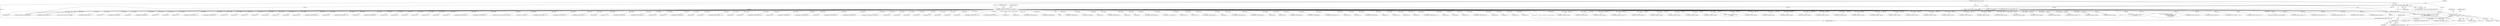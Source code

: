 digraph "0_tcpdump_289c672020280529fd382f3502efab7100d638ec@pointer" {
"1000952" [label="(Call,obj_tptr+20)"];
"1000939" [label="(Call,ip6addr_string(ndo, obj_tptr))"];
"1000143" [label="(MethodParameterIn,netdissect_options *ndo)"];
"1000312" [label="(Call,obj_tptr=tptr+sizeof(struct rsvp_object_header))"];
"1000182" [label="(Call,(const struct rsvp_object_header *)tptr)"];
"1000146" [label="(MethodParameterIn,const u_char *tptr)"];
"1001105" [label="(Call,obj_tptr + 4)"];
"1001829" [label="(Call,EXTRACT_32BITS(obj_tptr+4))"];
"1003213" [label="(Call,EXTRACT_32BITS(obj_tptr+4))"];
"1000941" [label="(Identifier,obj_tptr)"];
"1001141" [label="(Call,obj_tptr+8)"];
"1002723" [label="(Call,obj_tptr+=8)"];
"1000532" [label="(Call,ipaddr_string(ndo, obj_tptr))"];
"1000577" [label="(Call,ipaddr_string(ndo, obj_tptr + 8))"];
"1000909" [label="(Call,ip6addr_string(ndo, obj_tptr))"];
"1001998" [label="(Call,EXTRACT_32BITS(obj_tptr))"];
"1002618" [label="(Call,EXTRACT_32BITS(obj_tptr))"];
"1001219" [label="(Call,EXTRACT_16BITS(obj_tptr + 4))"];
"1001012" [label="(Call,ipaddr_string(ndo, obj_tptr))"];
"1002046" [label="(Call,obj_tptr+=4)"];
"1003357" [label="(Call,tptr + sizeof(struct rsvp_object_header))"];
"1001321" [label="(Call,obj_tptr + 1)"];
"1002353" [label="(Call,ipaddr_string(ndo, obj_tptr+8))"];
"1000793" [label="(Call,EXTRACT_32BITS(obj_tptr))"];
"1000944" [label="(Call,obj_tptr+18)"];
"1000180" [label="(Call,rsvp_obj_header = (const struct rsvp_object_header *)tptr)"];
"1002940" [label="(Call,obj_tptr + 1)"];
"1001847" [label="(Call,obj_tptr + 12)"];
"1001843" [label="(Call,obj_tptr+8)"];
"1002312" [label="(Call,ipaddr_string(ndo, obj_tptr))"];
"1002817" [label="(Call,obj_tptr+2)"];
"1001176" [label="(Call,EXTRACT_16BITS(obj_tptr + 2))"];
"1001275" [label="(Call,obj_tptr+1)"];
"1001644" [label="(Call,obj_tptr+2)"];
"1001023" [label="(Call,ipaddr_string(ndo, obj_tptr+8))"];
"1001788" [label="(Call,ip6addr_string(ndo, obj_tptr + 4))"];
"1000953" [label="(Identifier,obj_tptr)"];
"1001127" [label="(Call,obj_tptr + 6)"];
"1001126" [label="(Call,EXTRACT_16BITS(obj_tptr + 6))"];
"1003339" [label="(Call,print_unknown_data(ndo, obj_tptr, \"\n\t    \", obj_tlen))"];
"1001957" [label="(Call,ip6addr_string(ndo, obj_tptr))"];
"1002269" [label="(Call,ip6addr_string(ndo, obj_tptr))"];
"1001410" [label="(Call,obj_tptr+6)"];
"1001472" [label="(Call,obj_tptr + 4)"];
"1000945" [label="(Identifier,obj_tptr)"];
"1001207" [label="(Call,obj_tptr+4)"];
"1001283" [label="(Call,obj_tptr+2)"];
"1001790" [label="(Call,obj_tptr + 4)"];
"1001375" [label="(Call,obj_tptr+6)"];
"1001286" [label="(Call,EXTRACT_16BITS(obj_tptr + 2))"];
"1000642" [label="(Call,ip6addr_string(ndo, obj_tptr))"];
"1002379" [label="(Call,(const struct rsvp_obj_frr_t *)obj_tptr)"];
"1000408" [label="(Call,ip6addr_string(ndo, obj_tptr))"];
"1002939" [label="(Call,EXTRACT_24BITS(obj_tptr + 1))"];
"1001065" [label="(Call,obj_tptr + 2)"];
"1001699" [label="(Call,EXTRACT_16BITS(obj_tptr))"];
"1001403" [label="(Call,ipaddr_string(ndo, obj_tptr+2))"];
"1002884" [label="(Call,print_unknown_data(ndo, obj_tptr + 2, \"\n\t\t\", *(obj_tptr + 1) - 2))"];
"1000361" [label="(Call,ipaddr_string(ndo, obj_tptr))"];
"1001190" [label="(Call,obj_tptr+4)"];
"1003172" [label="(Call,EXTRACT_16BITS(obj_tptr))"];
"1001094" [label="(Call,obj_tptr + 2)"];
"1000954" [label="(Literal,20)"];
"1003355" [label="(Call,print_unknown_data(ndo, tptr + sizeof(struct rsvp_object_header), \"\n\t    \", /* FIXME indentation */\n                               rsvp_obj_len - sizeof(struct rsvp_object_header)))"];
"1000143" [label="(MethodParameterIn,netdissect_options *ndo)"];
"1002756" [label="(Call,ip6addr_string(ndo, obj_tptr))"];
"1001460" [label="(Call,obj_tptr+3)"];
"1003218" [label="(Call,obj_tptr + 8)"];
"1000939" [label="(Call,ip6addr_string(ndo, obj_tptr))"];
"1001093" [label="(Call,EXTRACT_16BITS(obj_tptr + 2))"];
"1001842" [label="(Call,EXTRACT_32BITS(obj_tptr+8))"];
"1001287" [label="(Call,obj_tptr + 2)"];
"1000940" [label="(Identifier,ndo)"];
"1002209" [label="(Call,ip6addr_string(ndo, obj_tptr))"];
"1001636" [label="(Call,obj_tptr+1)"];
"1001869" [label="(Call,obj_tptr + 4)"];
"1001769" [label="(Call,obj_tptr + 4)"];
"1003288" [label="(Call,ipaddr_string(ndo, obj_tptr))"];
"1002946" [label="(Call,obj_tptr+=4)"];
"1000461" [label="(Call,ip6addr_string(ndo, obj_tptr))"];
"1001417" [label="(Call,obj_tptr + 7)"];
"1003224" [label="(Call,obj_tptr+=12)"];
"1001120" [label="(Call,EXTRACT_16BITS(obj_tptr+4))"];
"1003087" [label="(Call,signature_verify(ndo, pptr, plen,\n                                            obj_ptr.rsvp_obj_integrity->digest,\n                                            rsvp_clear_checksum,\n                                            rsvp_com_header))"];
"1001071" [label="(Call,obj_tptr+=4)"];
"1003217" [label="(Call,EXTRACT_32BITS(obj_tptr + 8))"];
"1001220" [label="(Call,obj_tptr + 4)"];
"1000768" [label="(Call,EXTRACT_32BITS(obj_tptr))"];
"1001293" [label="(Call,obj_tptr+=4)"];
"1002280" [label="(Call,ip6addr_string(ndo, obj_tptr+20))"];
"1003232" [label="(Call,obj_tptr+=4)"];
"1002649" [label="(Call,obj_tptr+5)"];
"1002239" [label="(Call,ipaddr_string(ndo, obj_tptr))"];
"1002739" [label="(Call,obj_tptr+17)"];
"1000679" [label="(Call,ipaddr_string(ndo, obj_tptr))"];
"1003398" [label="(MethodReturn,RET)"];
"1001154" [label="(Call,obj_tptr+=12)"];
"1001585" [label="(Call,obj_tptr+3)"];
"1000540" [label="(Call,ipaddr_string(ndo, obj_tptr + 8))"];
"1000938" [label="(Block,)"];
"1002042" [label="(Call,obj_tptr + 2)"];
"1000314" [label="(Call,tptr+sizeof(struct rsvp_object_header))"];
"1002179" [label="(Call,ip6addr_string(ndo, obj_tptr))"];
"1001206" [label="(Call,EXTRACT_16BITS(obj_tptr+4))"];
"1002584" [label="(Call,ipaddr_string(ndo, obj_tptr))"];
"1002342" [label="(Call,ipaddr_string(ndo, obj_tptr))"];
"1001836" [label="(Call,EXTRACT_32BITS(obj_tptr+4))"];
"1000982" [label="(Call,ipaddr_string(ndo, obj_tptr))"];
"1000312" [label="(Call,obj_tptr=tptr+sizeof(struct rsvp_object_header))"];
"1002995" [label="(Call,(const struct rsvp_obj_integrity_t *)obj_tptr)"];
"1001481" [label="(Call,obj_tptr+=*(obj_tptr+1))"];
"1001846" [label="(Call,EXTRACT_32BITS(obj_tptr + 12))"];
"1001064" [label="(Call,EXTRACT_16BITS(obj_tptr + 2))"];
"1002041" [label="(Call,EXTRACT_16BITS(obj_tptr + 2))"];
"1000879" [label="(Call,ipaddr_string(ndo, obj_tptr))"];
"1001468" [label="(Call,obj_tptr+3)"];
"1001615" [label="(Call,obj_tptr + 4 + i)"];
"1002828" [label="(Call,EXTRACT_16BITS(obj_tptr))"];
"1000950" [label="(Call,ip6addr_string(ndo, obj_tptr+20))"];
"1000841" [label="(Call,EXTRACT_24BITS(obj_tptr+1))"];
"1002557" [label="(Call,obj_tptr+=16)"];
"1000569" [label="(Call,ipaddr_string(ndo, obj_tptr))"];
"1001648" [label="(Call,obj_tptr + 2)"];
"1003366" [label="(Call,tptr+=rsvp_obj_len)"];
"1000956" [label="(Call,obj_tptr + 38)"];
"1000744" [label="(Call,EXTRACT_32BITS(obj_tptr))"];
"1001656" [label="(Call,obj_tptr+3)"];
"1002149" [label="(Call,ipaddr_string(ndo, obj_tptr))"];
"1000146" [label="(MethodParameterIn,const u_char *tptr)"];
"1001484" [label="(Call,obj_tptr+1)"];
"1001146" [label="(Call,EXTRACT_16BITS(obj_tptr + 10))"];
"1001837" [label="(Call,obj_tptr+4)"];
"1001405" [label="(Call,obj_tptr+2)"];
"1002744" [label="(Call,EXTRACT_16BITS(obj_tptr+18))"];
"1000319" [label="(Identifier,obj_tlen)"];
"1000850" [label="(Call,obj_tptr+=4)"];
"1001514" [label="(Call,EXTRACT_32BITS(obj_tptr))"];
"1001612" [label="(Call,safeputchar(ndo, *(obj_tptr + 4 + i)))"];
"1003313" [label="(Call,ip6addr_string(ndo, obj_tptr))"];
"1001140" [label="(Call,EXTRACT_16BITS(obj_tptr+8))"];
"1001270" [label="(Call,obj_tptr+1)"];
"1001282" [label="(Call,EXTRACT_16BITS(obj_tptr+2))"];
"1000469" [label="(Call,ip6addr_string(ndo, obj_tptr + 20))"];
"1002654" [label="(Call,EXTRACT_16BITS(obj_tptr+6))"];
"1002473" [label="(Call,obj_tptr+=sizeof(struct rsvp_obj_frr_t))"];
"1002745" [label="(Call,obj_tptr+18)"];
"1002105" [label="(Call,rsvp_intserv_print(ndo, obj_tptr, obj_tlen))"];
"1001446" [label="(Call,obj_tptr+2)"];
"1003214" [label="(Call,obj_tptr+4)"];
"1001664" [label="(Call,obj_tptr+3)"];
"1002793" [label="(Call,obj_tptr+=20)"];
"1001197" [label="(Call,obj_tptr+8)"];
"1000313" [label="(Identifier,obj_tptr)"];
"1000842" [label="(Call,obj_tptr+1)"];
"1000182" [label="(Call,(const struct rsvp_object_header *)tptr)"];
"1002587" [label="(Call,ipaddr_string(ndo, obj_tptr + 4))"];
"1001478" [label="(Call,obj_tptr+1)"];
"1000952" [label="(Call,obj_tptr+20)"];
"1001868" [label="(Call,EXTRACT_32BITS(obj_tptr + 4))"];
"1000955" [label="(Call,EXTRACT_16BITS(obj_tptr + 38))"];
"1001471" [label="(Call,EXTRACT_32BITS(obj_tptr + 4))"];
"1001177" [label="(Call,obj_tptr + 2)"];
"1002666" [label="(Call,ipaddr_string(ndo, obj_tptr))"];
"1001121" [label="(Call,obj_tptr+4)"];
"1001189" [label="(Call,EXTRACT_32BITS(obj_tptr+4))"];
"1001552" [label="(Call,EXTRACT_32BITS(obj_tptr))"];
"1000174" [label="(Block,)"];
"1003143" [label="(Call,EXTRACT_32BITS(obj_tptr))"];
"1001882" [label="(Call,obj_tptr+=subobj_len)"];
"1001921" [label="(Call,ipaddr_string(ndo, obj_tptr))"];
"1000943" [label="(Call,EXTRACT_16BITS(obj_tptr+18))"];
"1002655" [label="(Call,obj_tptr+6)"];
"1000497" [label="(Call,EXTRACT_32BITS(obj_tptr))"];
"1001830" [label="(Call,obj_tptr+4)"];
"1001451" [label="(Call,obj_tptr+2)"];
"1000184" [label="(Identifier,tptr)"];
"1001767" [label="(Call,ipaddr_string(ndo, obj_tptr + 4))"];
"1000962" [label="(Call,obj_tptr+=40)"];
"1000707" [label="(Call,ip6addr_string(ndo, obj_tptr))"];
"1001196" [label="(Call,EXTRACT_32BITS(obj_tptr+8))"];
"1001659" [label="(Call,obj_tptr+=4+*(obj_tptr+3))"];
"1001231" [label="(Call,obj_tptr+=12)"];
"1000614" [label="(Call,ipaddr_string(ndo, obj_tptr))"];
"1001147" [label="(Call,obj_tptr + 10)"];
"1002816" [label="(Call,EXTRACT_16BITS(obj_tptr+2))"];
"1000504" [label="(Call,ip6addr_string(ndo, obj_tptr + 8))"];
"1000952" -> "1000950"  [label="AST: "];
"1000952" -> "1000954"  [label="CFG: "];
"1000953" -> "1000952"  [label="AST: "];
"1000954" -> "1000952"  [label="AST: "];
"1000950" -> "1000952"  [label="CFG: "];
"1000939" -> "1000952"  [label="DDG: obj_tptr"];
"1000939" -> "1000938"  [label="AST: "];
"1000939" -> "1000941"  [label="CFG: "];
"1000940" -> "1000939"  [label="AST: "];
"1000941" -> "1000939"  [label="AST: "];
"1000945" -> "1000939"  [label="CFG: "];
"1000939" -> "1003398"  [label="DDG: ip6addr_string(ndo, obj_tptr)"];
"1000143" -> "1000939"  [label="DDG: ndo"];
"1000312" -> "1000939"  [label="DDG: obj_tptr"];
"1000939" -> "1000943"  [label="DDG: obj_tptr"];
"1000939" -> "1000944"  [label="DDG: obj_tptr"];
"1000939" -> "1000950"  [label="DDG: ndo"];
"1000939" -> "1000950"  [label="DDG: obj_tptr"];
"1000939" -> "1000955"  [label="DDG: obj_tptr"];
"1000939" -> "1000956"  [label="DDG: obj_tptr"];
"1000939" -> "1000962"  [label="DDG: obj_tptr"];
"1000143" -> "1000142"  [label="AST: "];
"1000143" -> "1003398"  [label="DDG: ndo"];
"1000143" -> "1000361"  [label="DDG: ndo"];
"1000143" -> "1000408"  [label="DDG: ndo"];
"1000143" -> "1000461"  [label="DDG: ndo"];
"1000143" -> "1000469"  [label="DDG: ndo"];
"1000143" -> "1000504"  [label="DDG: ndo"];
"1000143" -> "1000532"  [label="DDG: ndo"];
"1000143" -> "1000540"  [label="DDG: ndo"];
"1000143" -> "1000569"  [label="DDG: ndo"];
"1000143" -> "1000577"  [label="DDG: ndo"];
"1000143" -> "1000614"  [label="DDG: ndo"];
"1000143" -> "1000642"  [label="DDG: ndo"];
"1000143" -> "1000679"  [label="DDG: ndo"];
"1000143" -> "1000707"  [label="DDG: ndo"];
"1000143" -> "1000879"  [label="DDG: ndo"];
"1000143" -> "1000909"  [label="DDG: ndo"];
"1000143" -> "1000950"  [label="DDG: ndo"];
"1000143" -> "1000982"  [label="DDG: ndo"];
"1000143" -> "1001012"  [label="DDG: ndo"];
"1000143" -> "1001023"  [label="DDG: ndo"];
"1000143" -> "1001403"  [label="DDG: ndo"];
"1000143" -> "1001612"  [label="DDG: ndo"];
"1000143" -> "1001767"  [label="DDG: ndo"];
"1000143" -> "1001788"  [label="DDG: ndo"];
"1000143" -> "1001921"  [label="DDG: ndo"];
"1000143" -> "1001957"  [label="DDG: ndo"];
"1000143" -> "1002105"  [label="DDG: ndo"];
"1000143" -> "1002149"  [label="DDG: ndo"];
"1000143" -> "1002179"  [label="DDG: ndo"];
"1000143" -> "1002209"  [label="DDG: ndo"];
"1000143" -> "1002239"  [label="DDG: ndo"];
"1000143" -> "1002269"  [label="DDG: ndo"];
"1000143" -> "1002280"  [label="DDG: ndo"];
"1000143" -> "1002312"  [label="DDG: ndo"];
"1000143" -> "1002342"  [label="DDG: ndo"];
"1000143" -> "1002353"  [label="DDG: ndo"];
"1000143" -> "1002584"  [label="DDG: ndo"];
"1000143" -> "1002587"  [label="DDG: ndo"];
"1000143" -> "1002666"  [label="DDG: ndo"];
"1000143" -> "1002756"  [label="DDG: ndo"];
"1000143" -> "1002884"  [label="DDG: ndo"];
"1000143" -> "1003087"  [label="DDG: ndo"];
"1000143" -> "1003288"  [label="DDG: ndo"];
"1000143" -> "1003313"  [label="DDG: ndo"];
"1000143" -> "1003339"  [label="DDG: ndo"];
"1000143" -> "1003355"  [label="DDG: ndo"];
"1000312" -> "1000174"  [label="AST: "];
"1000312" -> "1000314"  [label="CFG: "];
"1000313" -> "1000312"  [label="AST: "];
"1000314" -> "1000312"  [label="AST: "];
"1000319" -> "1000312"  [label="CFG: "];
"1000312" -> "1003398"  [label="DDG: obj_tptr"];
"1000312" -> "1003398"  [label="DDG: tptr+sizeof(struct rsvp_object_header)"];
"1000182" -> "1000312"  [label="DDG: tptr"];
"1000146" -> "1000312"  [label="DDG: tptr"];
"1000312" -> "1000361"  [label="DDG: obj_tptr"];
"1000312" -> "1000408"  [label="DDG: obj_tptr"];
"1000312" -> "1000461"  [label="DDG: obj_tptr"];
"1000312" -> "1000497"  [label="DDG: obj_tptr"];
"1000312" -> "1000532"  [label="DDG: obj_tptr"];
"1000312" -> "1000569"  [label="DDG: obj_tptr"];
"1000312" -> "1000614"  [label="DDG: obj_tptr"];
"1000312" -> "1000642"  [label="DDG: obj_tptr"];
"1000312" -> "1000679"  [label="DDG: obj_tptr"];
"1000312" -> "1000707"  [label="DDG: obj_tptr"];
"1000312" -> "1000744"  [label="DDG: obj_tptr"];
"1000312" -> "1000768"  [label="DDG: obj_tptr"];
"1000312" -> "1000793"  [label="DDG: obj_tptr"];
"1000312" -> "1000841"  [label="DDG: obj_tptr"];
"1000312" -> "1000842"  [label="DDG: obj_tptr"];
"1000312" -> "1000850"  [label="DDG: obj_tptr"];
"1000312" -> "1000879"  [label="DDG: obj_tptr"];
"1000312" -> "1000909"  [label="DDG: obj_tptr"];
"1000312" -> "1000982"  [label="DDG: obj_tptr"];
"1000312" -> "1001012"  [label="DDG: obj_tptr"];
"1000312" -> "1001064"  [label="DDG: obj_tptr"];
"1000312" -> "1001065"  [label="DDG: obj_tptr"];
"1000312" -> "1001071"  [label="DDG: obj_tptr"];
"1000312" -> "1001093"  [label="DDG: obj_tptr"];
"1000312" -> "1001094"  [label="DDG: obj_tptr"];
"1000312" -> "1001105"  [label="DDG: obj_tptr"];
"1000312" -> "1001120"  [label="DDG: obj_tptr"];
"1000312" -> "1001121"  [label="DDG: obj_tptr"];
"1000312" -> "1001126"  [label="DDG: obj_tptr"];
"1000312" -> "1001127"  [label="DDG: obj_tptr"];
"1000312" -> "1001140"  [label="DDG: obj_tptr"];
"1000312" -> "1001141"  [label="DDG: obj_tptr"];
"1000312" -> "1001146"  [label="DDG: obj_tptr"];
"1000312" -> "1001147"  [label="DDG: obj_tptr"];
"1000312" -> "1001154"  [label="DDG: obj_tptr"];
"1000312" -> "1001176"  [label="DDG: obj_tptr"];
"1000312" -> "1001177"  [label="DDG: obj_tptr"];
"1000312" -> "1001189"  [label="DDG: obj_tptr"];
"1000312" -> "1001190"  [label="DDG: obj_tptr"];
"1000312" -> "1001196"  [label="DDG: obj_tptr"];
"1000312" -> "1001197"  [label="DDG: obj_tptr"];
"1000312" -> "1001206"  [label="DDG: obj_tptr"];
"1000312" -> "1001207"  [label="DDG: obj_tptr"];
"1000312" -> "1001219"  [label="DDG: obj_tptr"];
"1000312" -> "1001220"  [label="DDG: obj_tptr"];
"1000312" -> "1001231"  [label="DDG: obj_tptr"];
"1000312" -> "1001270"  [label="DDG: obj_tptr"];
"1000312" -> "1001275"  [label="DDG: obj_tptr"];
"1000312" -> "1001282"  [label="DDG: obj_tptr"];
"1000312" -> "1001283"  [label="DDG: obj_tptr"];
"1000312" -> "1001286"  [label="DDG: obj_tptr"];
"1000312" -> "1001287"  [label="DDG: obj_tptr"];
"1000312" -> "1001293"  [label="DDG: obj_tptr"];
"1000312" -> "1001321"  [label="DDG: obj_tptr"];
"1000312" -> "1001375"  [label="DDG: obj_tptr"];
"1000312" -> "1001403"  [label="DDG: obj_tptr"];
"1000312" -> "1001405"  [label="DDG: obj_tptr"];
"1000312" -> "1001410"  [label="DDG: obj_tptr"];
"1000312" -> "1001417"  [label="DDG: obj_tptr"];
"1000312" -> "1001446"  [label="DDG: obj_tptr"];
"1000312" -> "1001451"  [label="DDG: obj_tptr"];
"1000312" -> "1001460"  [label="DDG: obj_tptr"];
"1000312" -> "1001468"  [label="DDG: obj_tptr"];
"1000312" -> "1001471"  [label="DDG: obj_tptr"];
"1000312" -> "1001472"  [label="DDG: obj_tptr"];
"1000312" -> "1001478"  [label="DDG: obj_tptr"];
"1000312" -> "1001481"  [label="DDG: obj_tptr"];
"1000312" -> "1001484"  [label="DDG: obj_tptr"];
"1000312" -> "1001514"  [label="DDG: obj_tptr"];
"1000312" -> "1001552"  [label="DDG: obj_tptr"];
"1000312" -> "1001585"  [label="DDG: obj_tptr"];
"1000312" -> "1001615"  [label="DDG: obj_tptr"];
"1000312" -> "1001636"  [label="DDG: obj_tptr"];
"1000312" -> "1001644"  [label="DDG: obj_tptr"];
"1000312" -> "1001648"  [label="DDG: obj_tptr"];
"1000312" -> "1001656"  [label="DDG: obj_tptr"];
"1000312" -> "1001659"  [label="DDG: obj_tptr"];
"1000312" -> "1001664"  [label="DDG: obj_tptr"];
"1000312" -> "1001699"  [label="DDG: obj_tptr"];
"1000312" -> "1001767"  [label="DDG: obj_tptr"];
"1000312" -> "1001769"  [label="DDG: obj_tptr"];
"1000312" -> "1001788"  [label="DDG: obj_tptr"];
"1000312" -> "1001790"  [label="DDG: obj_tptr"];
"1000312" -> "1001829"  [label="DDG: obj_tptr"];
"1000312" -> "1001830"  [label="DDG: obj_tptr"];
"1000312" -> "1001836"  [label="DDG: obj_tptr"];
"1000312" -> "1001837"  [label="DDG: obj_tptr"];
"1000312" -> "1001842"  [label="DDG: obj_tptr"];
"1000312" -> "1001843"  [label="DDG: obj_tptr"];
"1000312" -> "1001846"  [label="DDG: obj_tptr"];
"1000312" -> "1001847"  [label="DDG: obj_tptr"];
"1000312" -> "1001868"  [label="DDG: obj_tptr"];
"1000312" -> "1001869"  [label="DDG: obj_tptr"];
"1000312" -> "1001882"  [label="DDG: obj_tptr"];
"1000312" -> "1001921"  [label="DDG: obj_tptr"];
"1000312" -> "1001957"  [label="DDG: obj_tptr"];
"1000312" -> "1001998"  [label="DDG: obj_tptr"];
"1000312" -> "1002041"  [label="DDG: obj_tptr"];
"1000312" -> "1002042"  [label="DDG: obj_tptr"];
"1000312" -> "1002046"  [label="DDG: obj_tptr"];
"1000312" -> "1002149"  [label="DDG: obj_tptr"];
"1000312" -> "1002179"  [label="DDG: obj_tptr"];
"1000312" -> "1002209"  [label="DDG: obj_tptr"];
"1000312" -> "1002239"  [label="DDG: obj_tptr"];
"1000312" -> "1002269"  [label="DDG: obj_tptr"];
"1000312" -> "1002312"  [label="DDG: obj_tptr"];
"1000312" -> "1002342"  [label="DDG: obj_tptr"];
"1000312" -> "1002379"  [label="DDG: obj_tptr"];
"1000312" -> "1002473"  [label="DDG: obj_tptr"];
"1000312" -> "1002557"  [label="DDG: obj_tptr"];
"1000312" -> "1002584"  [label="DDG: obj_tptr"];
"1000312" -> "1002618"  [label="DDG: obj_tptr"];
"1000312" -> "1002649"  [label="DDG: obj_tptr"];
"1000312" -> "1002654"  [label="DDG: obj_tptr"];
"1000312" -> "1002655"  [label="DDG: obj_tptr"];
"1000312" -> "1002666"  [label="DDG: obj_tptr"];
"1000312" -> "1002723"  [label="DDG: obj_tptr"];
"1000312" -> "1002739"  [label="DDG: obj_tptr"];
"1000312" -> "1002744"  [label="DDG: obj_tptr"];
"1000312" -> "1002745"  [label="DDG: obj_tptr"];
"1000312" -> "1002756"  [label="DDG: obj_tptr"];
"1000312" -> "1002793"  [label="DDG: obj_tptr"];
"1000312" -> "1002816"  [label="DDG: obj_tptr"];
"1000312" -> "1002817"  [label="DDG: obj_tptr"];
"1000312" -> "1002828"  [label="DDG: obj_tptr"];
"1000312" -> "1002939"  [label="DDG: obj_tptr"];
"1000312" -> "1002940"  [label="DDG: obj_tptr"];
"1000312" -> "1002946"  [label="DDG: obj_tptr"];
"1000312" -> "1002995"  [label="DDG: obj_tptr"];
"1000312" -> "1003143"  [label="DDG: obj_tptr"];
"1000312" -> "1003172"  [label="DDG: obj_tptr"];
"1000312" -> "1003213"  [label="DDG: obj_tptr"];
"1000312" -> "1003214"  [label="DDG: obj_tptr"];
"1000312" -> "1003217"  [label="DDG: obj_tptr"];
"1000312" -> "1003218"  [label="DDG: obj_tptr"];
"1000312" -> "1003224"  [label="DDG: obj_tptr"];
"1000312" -> "1003232"  [label="DDG: obj_tptr"];
"1000312" -> "1003288"  [label="DDG: obj_tptr"];
"1000312" -> "1003313"  [label="DDG: obj_tptr"];
"1000312" -> "1003339"  [label="DDG: obj_tptr"];
"1000182" -> "1000180"  [label="AST: "];
"1000182" -> "1000184"  [label="CFG: "];
"1000183" -> "1000182"  [label="AST: "];
"1000184" -> "1000182"  [label="AST: "];
"1000180" -> "1000182"  [label="CFG: "];
"1000182" -> "1003398"  [label="DDG: tptr"];
"1000182" -> "1000180"  [label="DDG: tptr"];
"1000146" -> "1000182"  [label="DDG: tptr"];
"1000182" -> "1000314"  [label="DDG: tptr"];
"1000182" -> "1003355"  [label="DDG: tptr"];
"1000182" -> "1003357"  [label="DDG: tptr"];
"1000182" -> "1003366"  [label="DDG: tptr"];
"1000146" -> "1000142"  [label="AST: "];
"1000146" -> "1003398"  [label="DDG: tptr"];
"1000146" -> "1000314"  [label="DDG: tptr"];
"1000146" -> "1003355"  [label="DDG: tptr"];
"1000146" -> "1003357"  [label="DDG: tptr"];
"1000146" -> "1003366"  [label="DDG: tptr"];
}
